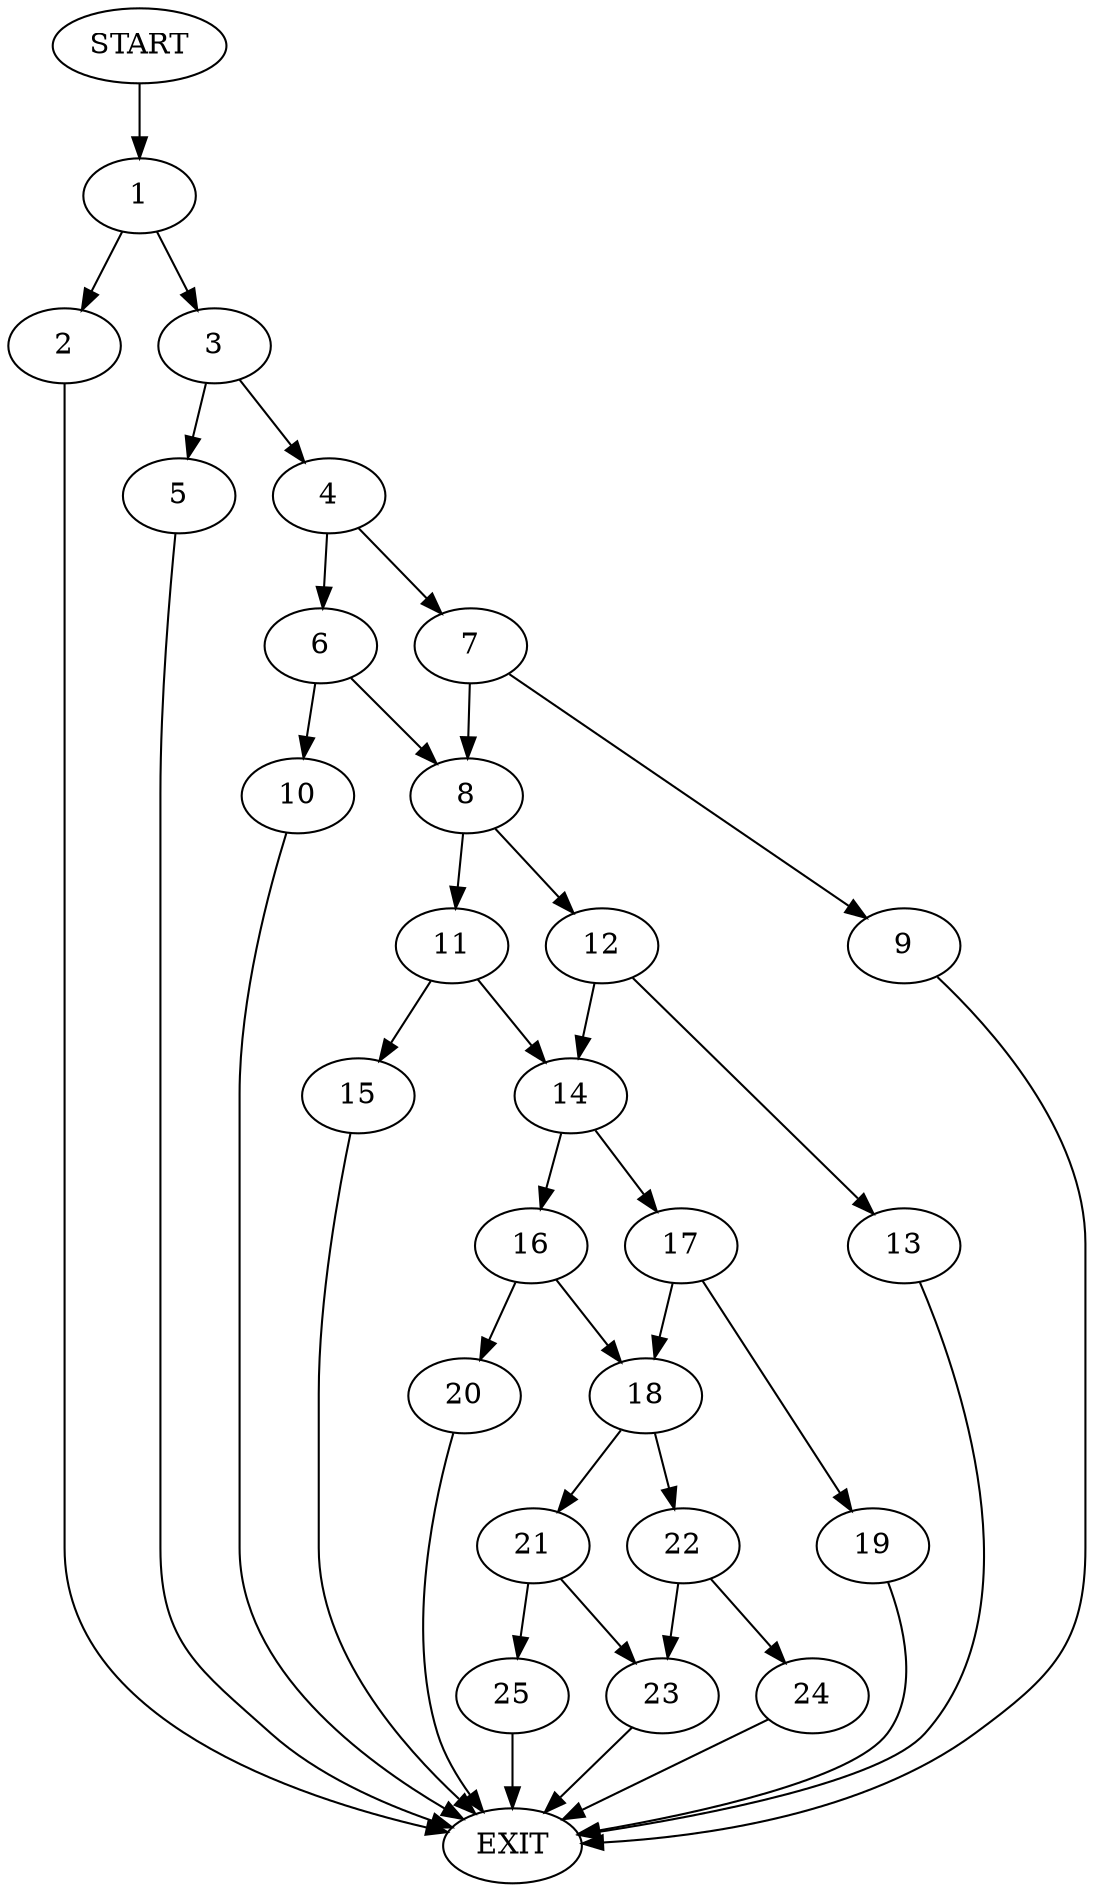 digraph {
0 [label="START"]
26 [label="EXIT"]
0 -> 1
1 -> 2
1 -> 3
2 -> 26
3 -> 4
3 -> 5
4 -> 6
4 -> 7
5 -> 26
7 -> 8
7 -> 9
6 -> 10
6 -> 8
10 -> 26
8 -> 11
8 -> 12
9 -> 26
12 -> 13
12 -> 14
11 -> 15
11 -> 14
14 -> 16
14 -> 17
13 -> 26
15 -> 26
17 -> 18
17 -> 19
16 -> 20
16 -> 18
18 -> 21
18 -> 22
20 -> 26
19 -> 26
22 -> 23
22 -> 24
21 -> 23
21 -> 25
24 -> 26
23 -> 26
25 -> 26
}
